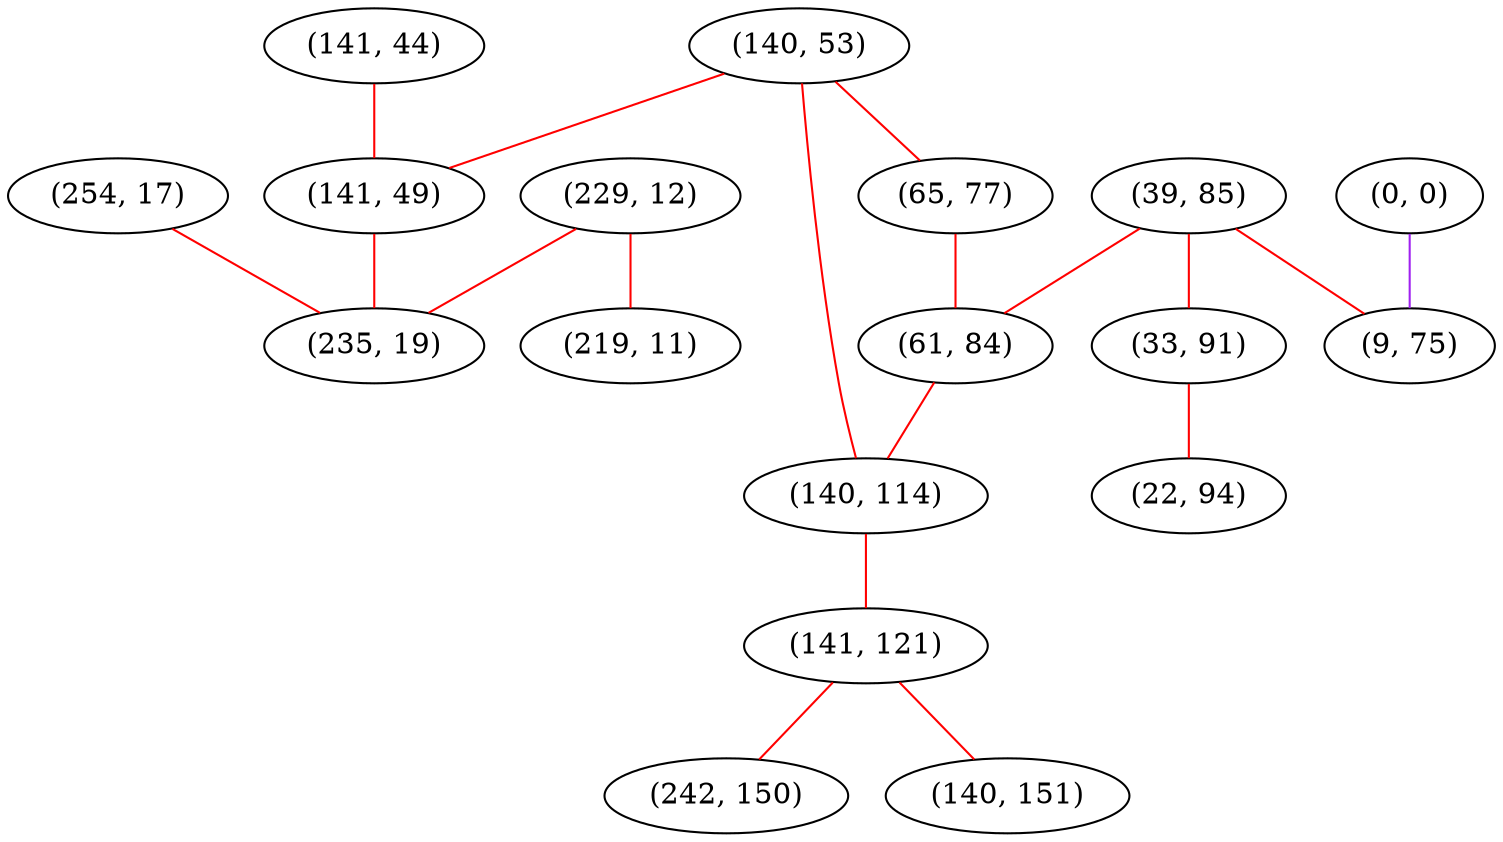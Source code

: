 graph "" {
"(140, 53)";
"(141, 44)";
"(39, 85)";
"(229, 12)";
"(141, 49)";
"(65, 77)";
"(61, 84)";
"(33, 91)";
"(0, 0)";
"(140, 114)";
"(254, 17)";
"(9, 75)";
"(219, 11)";
"(141, 121)";
"(242, 150)";
"(140, 151)";
"(235, 19)";
"(22, 94)";
"(140, 53)" -- "(65, 77)"  [color=red, key=0, weight=1];
"(140, 53)" -- "(141, 49)"  [color=red, key=0, weight=1];
"(140, 53)" -- "(140, 114)"  [color=red, key=0, weight=1];
"(141, 44)" -- "(141, 49)"  [color=red, key=0, weight=1];
"(39, 85)" -- "(61, 84)"  [color=red, key=0, weight=1];
"(39, 85)" -- "(9, 75)"  [color=red, key=0, weight=1];
"(39, 85)" -- "(33, 91)"  [color=red, key=0, weight=1];
"(229, 12)" -- "(235, 19)"  [color=red, key=0, weight=1];
"(229, 12)" -- "(219, 11)"  [color=red, key=0, weight=1];
"(141, 49)" -- "(235, 19)"  [color=red, key=0, weight=1];
"(65, 77)" -- "(61, 84)"  [color=red, key=0, weight=1];
"(61, 84)" -- "(140, 114)"  [color=red, key=0, weight=1];
"(33, 91)" -- "(22, 94)"  [color=red, key=0, weight=1];
"(0, 0)" -- "(9, 75)"  [color=purple, key=0, weight=4];
"(140, 114)" -- "(141, 121)"  [color=red, key=0, weight=1];
"(254, 17)" -- "(235, 19)"  [color=red, key=0, weight=1];
"(141, 121)" -- "(140, 151)"  [color=red, key=0, weight=1];
"(141, 121)" -- "(242, 150)"  [color=red, key=0, weight=1];
}
